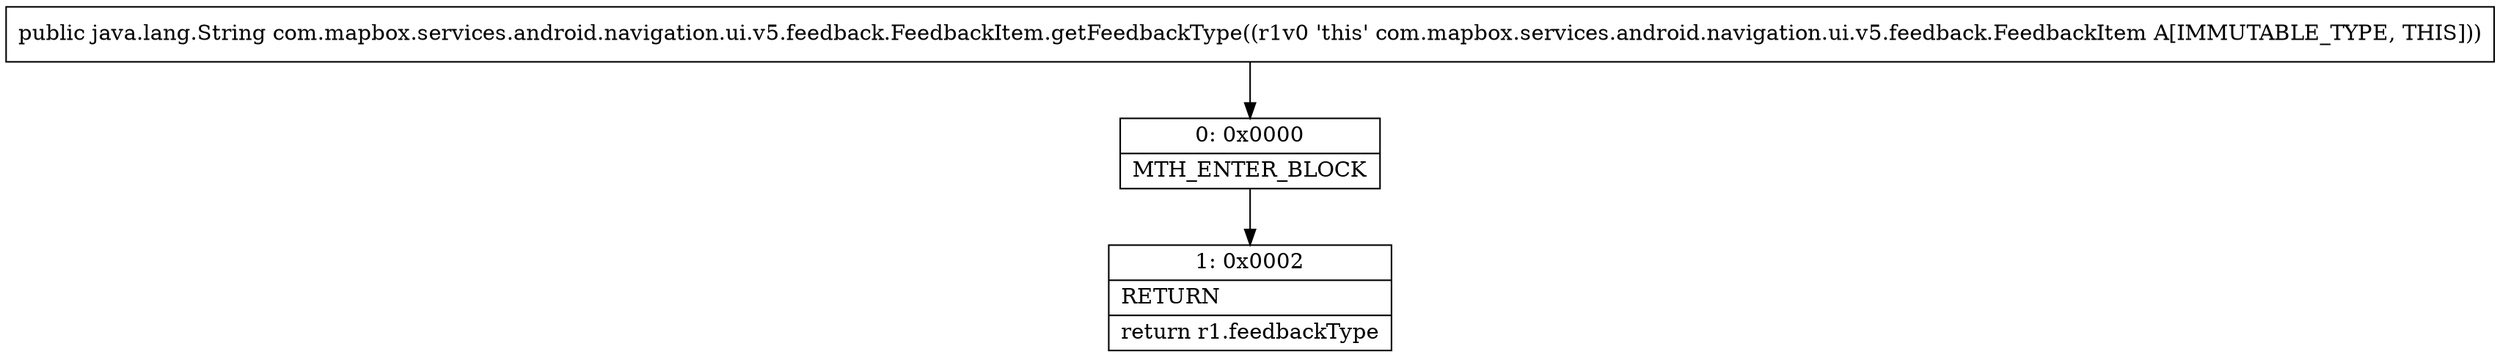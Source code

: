 digraph "CFG forcom.mapbox.services.android.navigation.ui.v5.feedback.FeedbackItem.getFeedbackType()Ljava\/lang\/String;" {
Node_0 [shape=record,label="{0\:\ 0x0000|MTH_ENTER_BLOCK\l}"];
Node_1 [shape=record,label="{1\:\ 0x0002|RETURN\l|return r1.feedbackType\l}"];
MethodNode[shape=record,label="{public java.lang.String com.mapbox.services.android.navigation.ui.v5.feedback.FeedbackItem.getFeedbackType((r1v0 'this' com.mapbox.services.android.navigation.ui.v5.feedback.FeedbackItem A[IMMUTABLE_TYPE, THIS])) }"];
MethodNode -> Node_0;
Node_0 -> Node_1;
}

